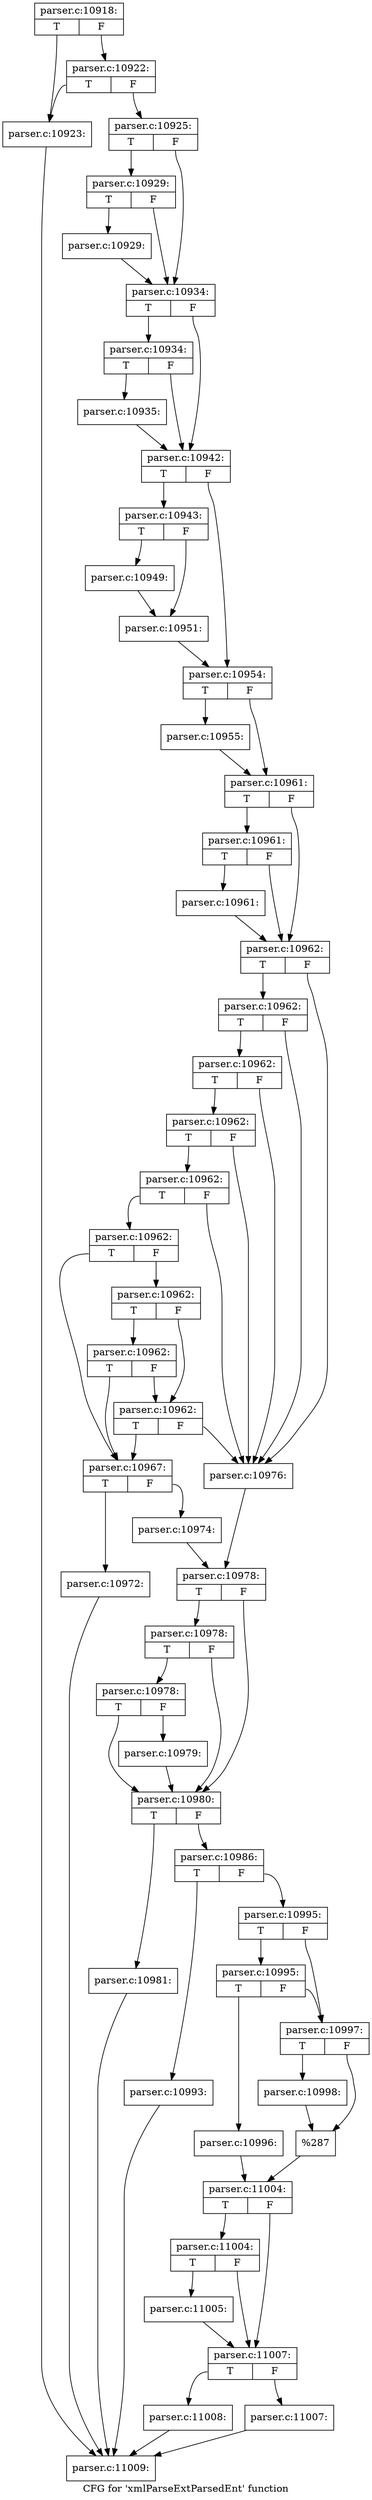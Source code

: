 digraph "CFG for 'xmlParseExtParsedEnt' function" {
	label="CFG for 'xmlParseExtParsedEnt' function";

	Node0x48834b0 [shape=record,label="{parser.c:10918:|{<s0>T|<s1>F}}"];
	Node0x48834b0:s0 -> Node0x485a1b0;
	Node0x48834b0:s1 -> Node0x485a250;
	Node0x485a250 [shape=record,label="{parser.c:10922:|{<s0>T|<s1>F}}"];
	Node0x485a250:s0 -> Node0x485a1b0;
	Node0x485a250:s1 -> Node0x485a200;
	Node0x485a1b0 [shape=record,label="{parser.c:10923:}"];
	Node0x485a1b0 -> Node0x4883730;
	Node0x485a200 [shape=record,label="{parser.c:10925:|{<s0>T|<s1>F}}"];
	Node0x485a200:s0 -> Node0x4885380;
	Node0x485a200:s1 -> Node0x4885330;
	Node0x4885380 [shape=record,label="{parser.c:10929:|{<s0>T|<s1>F}}"];
	Node0x4885380:s0 -> Node0x4885020;
	Node0x4885380:s1 -> Node0x4885330;
	Node0x4885020 [shape=record,label="{parser.c:10929:}"];
	Node0x4885020 -> Node0x4885330;
	Node0x4885330 [shape=record,label="{parser.c:10934:|{<s0>T|<s1>F}}"];
	Node0x4885330:s0 -> Node0x4885f40;
	Node0x4885330:s1 -> Node0x4885ef0;
	Node0x4885f40 [shape=record,label="{parser.c:10934:|{<s0>T|<s1>F}}"];
	Node0x4885f40:s0 -> Node0x4885ea0;
	Node0x4885f40:s1 -> Node0x4885ef0;
	Node0x4885ea0 [shape=record,label="{parser.c:10935:}"];
	Node0x4885ea0 -> Node0x4885ef0;
	Node0x4885ef0 [shape=record,label="{parser.c:10942:|{<s0>T|<s1>F}}"];
	Node0x4885ef0:s0 -> Node0x4886bc0;
	Node0x4885ef0:s1 -> Node0x4886c10;
	Node0x4886bc0 [shape=record,label="{parser.c:10943:|{<s0>T|<s1>F}}"];
	Node0x4886bc0:s0 -> Node0x4888cc0;
	Node0x4886bc0:s1 -> Node0x4888d10;
	Node0x4888cc0 [shape=record,label="{parser.c:10949:}"];
	Node0x4888cc0 -> Node0x4888d10;
	Node0x4888d10 [shape=record,label="{parser.c:10951:}"];
	Node0x4888d10 -> Node0x4886c10;
	Node0x4886c10 [shape=record,label="{parser.c:10954:|{<s0>T|<s1>F}}"];
	Node0x4886c10:s0 -> Node0x48893c0;
	Node0x4886c10:s1 -> Node0x4889410;
	Node0x48893c0 [shape=record,label="{parser.c:10955:}"];
	Node0x48893c0 -> Node0x4889410;
	Node0x4889410 [shape=record,label="{parser.c:10961:|{<s0>T|<s1>F}}"];
	Node0x4889410:s0 -> Node0x4889cf0;
	Node0x4889410:s1 -> Node0x4889ca0;
	Node0x4889cf0 [shape=record,label="{parser.c:10961:|{<s0>T|<s1>F}}"];
	Node0x4889cf0:s0 -> Node0x4889c50;
	Node0x4889cf0:s1 -> Node0x4889ca0;
	Node0x4889c50 [shape=record,label="{parser.c:10961:}"];
	Node0x4889c50 -> Node0x4889ca0;
	Node0x4889ca0 [shape=record,label="{parser.c:10962:|{<s0>T|<s1>F}}"];
	Node0x4889ca0:s0 -> Node0x488ab30;
	Node0x4889ca0:s1 -> Node0x488a940;
	Node0x488ab30 [shape=record,label="{parser.c:10962:|{<s0>T|<s1>F}}"];
	Node0x488ab30:s0 -> Node0x488aae0;
	Node0x488ab30:s1 -> Node0x488a940;
	Node0x488aae0 [shape=record,label="{parser.c:10962:|{<s0>T|<s1>F}}"];
	Node0x488aae0:s0 -> Node0x488aa90;
	Node0x488aae0:s1 -> Node0x488a940;
	Node0x488aa90 [shape=record,label="{parser.c:10962:|{<s0>T|<s1>F}}"];
	Node0x488aa90:s0 -> Node0x488aa10;
	Node0x488aa90:s1 -> Node0x488a940;
	Node0x488aa10 [shape=record,label="{parser.c:10962:|{<s0>T|<s1>F}}"];
	Node0x488aa10:s0 -> Node0x488a990;
	Node0x488aa10:s1 -> Node0x488a940;
	Node0x488a990 [shape=record,label="{parser.c:10962:|{<s0>T|<s1>F}}"];
	Node0x488a990:s0 -> Node0x488a8a0;
	Node0x488a990:s1 -> Node0x488c490;
	Node0x488c490 [shape=record,label="{parser.c:10962:|{<s0>T|<s1>F}}"];
	Node0x488c490:s0 -> Node0x488c9a0;
	Node0x488c490:s1 -> Node0x488c440;
	Node0x488c9a0 [shape=record,label="{parser.c:10962:|{<s0>T|<s1>F}}"];
	Node0x488c9a0:s0 -> Node0x488a8a0;
	Node0x488c9a0:s1 -> Node0x488c440;
	Node0x488c440 [shape=record,label="{parser.c:10962:|{<s0>T|<s1>F}}"];
	Node0x488c440:s0 -> Node0x488a8a0;
	Node0x488c440:s1 -> Node0x488a940;
	Node0x488a8a0 [shape=record,label="{parser.c:10967:|{<s0>T|<s1>F}}"];
	Node0x488a8a0:s0 -> Node0x488d9b0;
	Node0x488a8a0:s1 -> Node0x488da00;
	Node0x488d9b0 [shape=record,label="{parser.c:10972:}"];
	Node0x488d9b0 -> Node0x4883730;
	Node0x488da00 [shape=record,label="{parser.c:10974:}"];
	Node0x488da00 -> Node0x488a8f0;
	Node0x488a940 [shape=record,label="{parser.c:10976:}"];
	Node0x488a940 -> Node0x488a8f0;
	Node0x488a8f0 [shape=record,label="{parser.c:10978:|{<s0>T|<s1>F}}"];
	Node0x488a8f0:s0 -> Node0x488e790;
	Node0x488a8f0:s1 -> Node0x488e6c0;
	Node0x488e790 [shape=record,label="{parser.c:10978:|{<s0>T|<s1>F}}"];
	Node0x488e790:s0 -> Node0x488e710;
	Node0x488e790:s1 -> Node0x488e6c0;
	Node0x488e710 [shape=record,label="{parser.c:10978:|{<s0>T|<s1>F}}"];
	Node0x488e710:s0 -> Node0x488e6c0;
	Node0x488e710:s1 -> Node0x488e670;
	Node0x488e670 [shape=record,label="{parser.c:10979:}"];
	Node0x488e670 -> Node0x488e6c0;
	Node0x488e6c0 [shape=record,label="{parser.c:10980:|{<s0>T|<s1>F}}"];
	Node0x488e6c0:s0 -> Node0x488f870;
	Node0x488e6c0:s1 -> Node0x488f8c0;
	Node0x488f870 [shape=record,label="{parser.c:10981:}"];
	Node0x488f870 -> Node0x4883730;
	Node0x488f8c0 [shape=record,label="{parser.c:10986:|{<s0>T|<s1>F}}"];
	Node0x488f8c0:s0 -> Node0x48908c0;
	Node0x488f8c0:s1 -> Node0x4890910;
	Node0x48908c0 [shape=record,label="{parser.c:10993:}"];
	Node0x48908c0 -> Node0x4883730;
	Node0x4890910 [shape=record,label="{parser.c:10995:|{<s0>T|<s1>F}}"];
	Node0x4890910:s0 -> Node0x4890fb0;
	Node0x4890910:s1 -> Node0x4890f60;
	Node0x4890fb0 [shape=record,label="{parser.c:10995:|{<s0>T|<s1>F}}"];
	Node0x4890fb0:s0 -> Node0x4890ec0;
	Node0x4890fb0:s1 -> Node0x4890f60;
	Node0x4890ec0 [shape=record,label="{parser.c:10996:}"];
	Node0x4890ec0 -> Node0x4890f10;
	Node0x4890f60 [shape=record,label="{parser.c:10997:|{<s0>T|<s1>F}}"];
	Node0x4890f60:s0 -> Node0x4891d70;
	Node0x4890f60:s1 -> Node0x4891dc0;
	Node0x4891d70 [shape=record,label="{parser.c:10998:}"];
	Node0x4891d70 -> Node0x4891dc0;
	Node0x4891dc0 [shape=record,label="{%287}"];
	Node0x4891dc0 -> Node0x4890f10;
	Node0x4890f10 [shape=record,label="{parser.c:11004:|{<s0>T|<s1>F}}"];
	Node0x4890f10:s0 -> Node0x48927d0;
	Node0x4890f10:s1 -> Node0x4892780;
	Node0x48927d0 [shape=record,label="{parser.c:11004:|{<s0>T|<s1>F}}"];
	Node0x48927d0:s0 -> Node0x4892730;
	Node0x48927d0:s1 -> Node0x4892780;
	Node0x4892730 [shape=record,label="{parser.c:11005:}"];
	Node0x4892730 -> Node0x4892780;
	Node0x4892780 [shape=record,label="{parser.c:11007:|{<s0>T|<s1>F}}"];
	Node0x4892780:s0 -> Node0x48936a0;
	Node0x4892780:s1 -> Node0x4893650;
	Node0x4893650 [shape=record,label="{parser.c:11007:}"];
	Node0x4893650 -> Node0x4883730;
	Node0x48936a0 [shape=record,label="{parser.c:11008:}"];
	Node0x48936a0 -> Node0x4883730;
	Node0x4883730 [shape=record,label="{parser.c:11009:}"];
}
